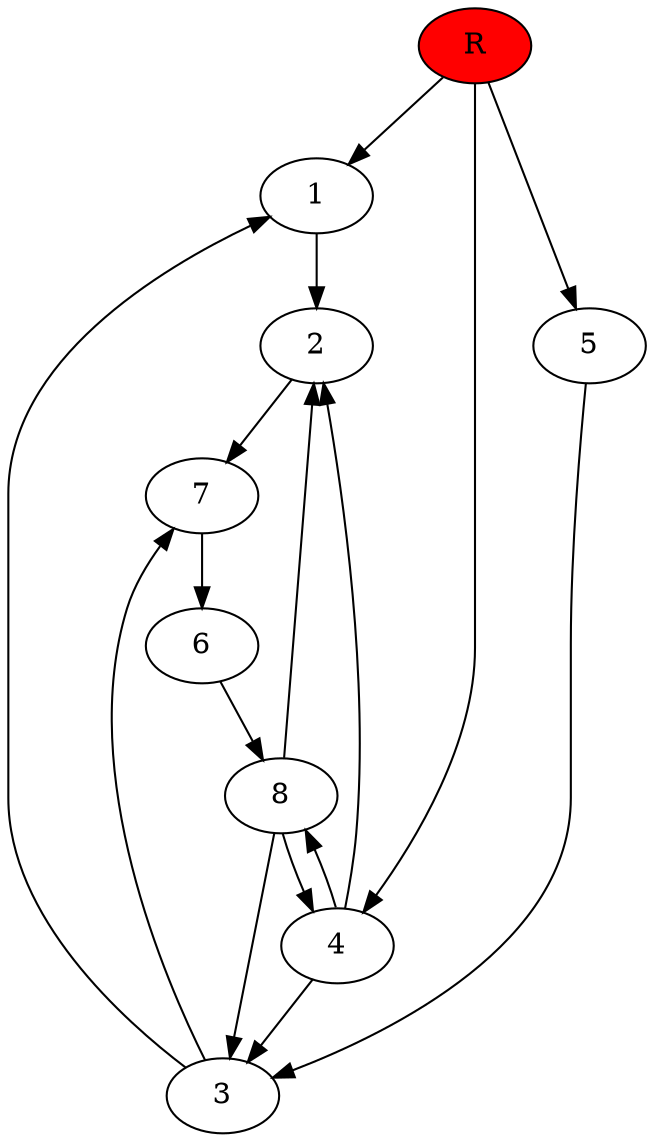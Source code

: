 digraph prb15392 {
	1
	2
	3
	4
	5
	6
	7
	8
	R [fillcolor="#ff0000" style=filled]
	1 -> 2
	2 -> 7
	3 -> 1
	3 -> 7
	4 -> 2
	4 -> 3
	4 -> 8
	5 -> 3
	6 -> 8
	7 -> 6
	8 -> 2
	8 -> 3
	8 -> 4
	R -> 1
	R -> 4
	R -> 5
}
